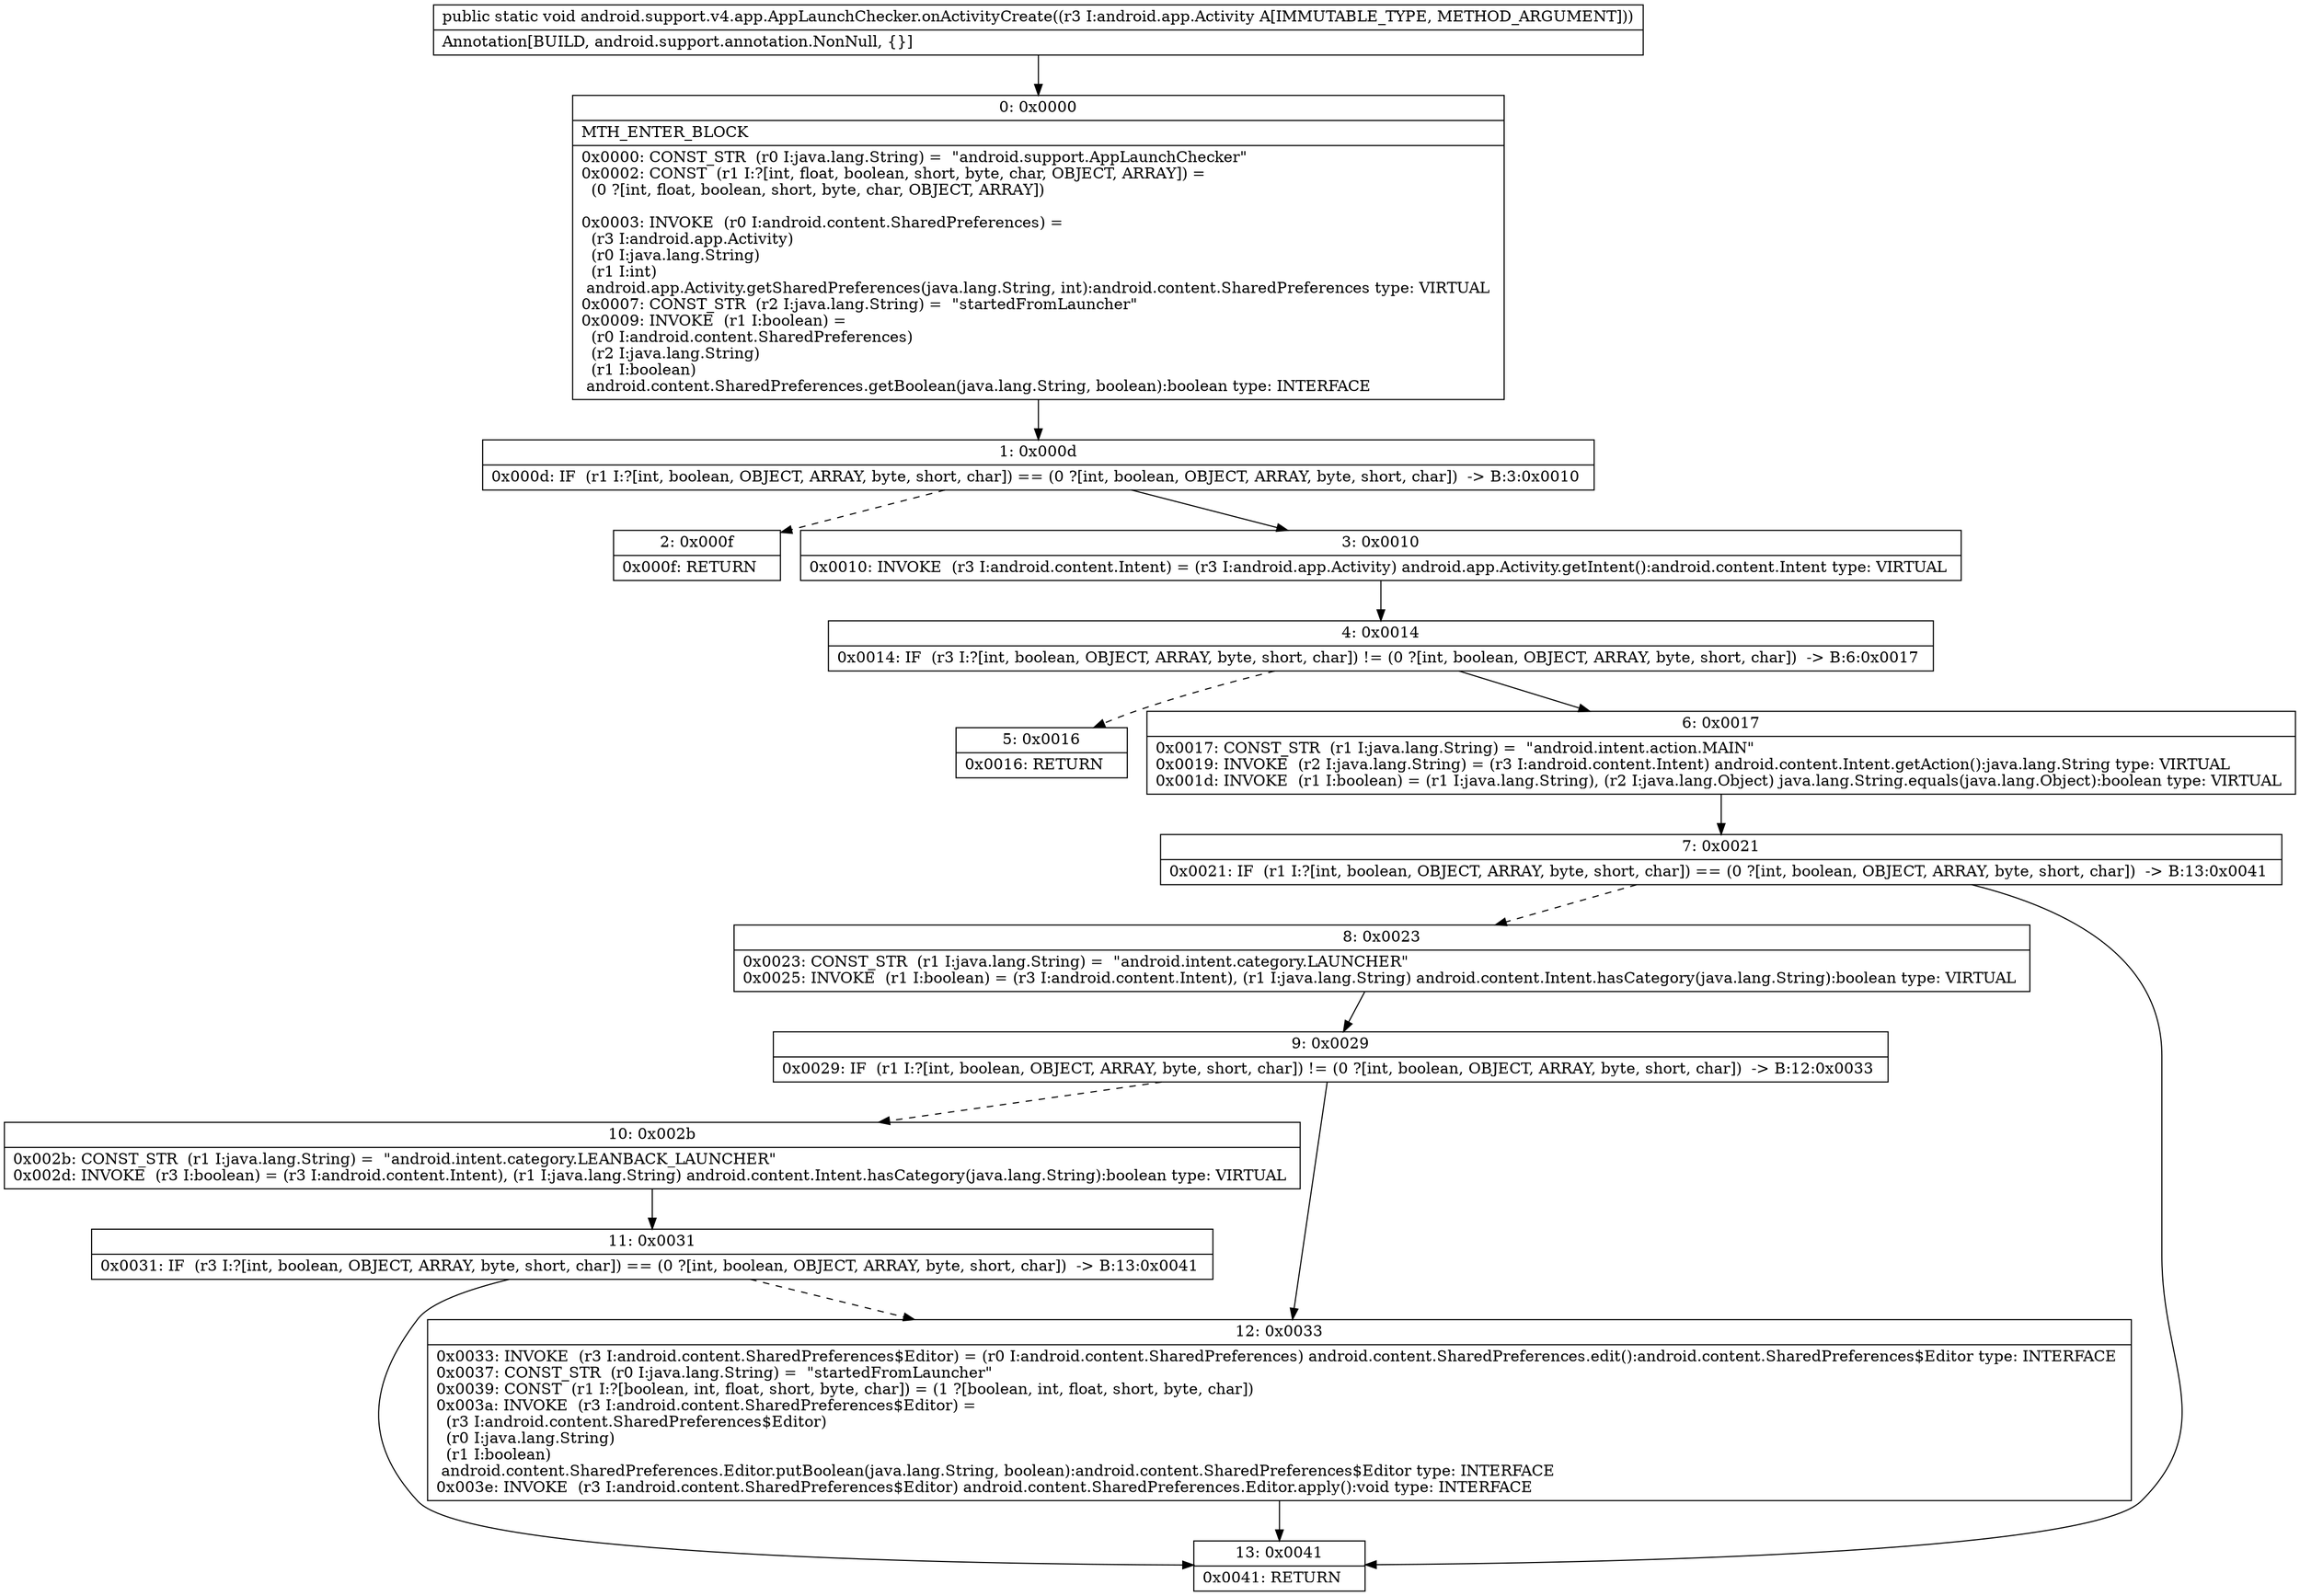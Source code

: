 digraph "CFG forandroid.support.v4.app.AppLaunchChecker.onActivityCreate(Landroid\/app\/Activity;)V" {
Node_0 [shape=record,label="{0\:\ 0x0000|MTH_ENTER_BLOCK\l|0x0000: CONST_STR  (r0 I:java.lang.String) =  \"android.support.AppLaunchChecker\" \l0x0002: CONST  (r1 I:?[int, float, boolean, short, byte, char, OBJECT, ARRAY]) = \l  (0 ?[int, float, boolean, short, byte, char, OBJECT, ARRAY])\l \l0x0003: INVOKE  (r0 I:android.content.SharedPreferences) = \l  (r3 I:android.app.Activity)\l  (r0 I:java.lang.String)\l  (r1 I:int)\l android.app.Activity.getSharedPreferences(java.lang.String, int):android.content.SharedPreferences type: VIRTUAL \l0x0007: CONST_STR  (r2 I:java.lang.String) =  \"startedFromLauncher\" \l0x0009: INVOKE  (r1 I:boolean) = \l  (r0 I:android.content.SharedPreferences)\l  (r2 I:java.lang.String)\l  (r1 I:boolean)\l android.content.SharedPreferences.getBoolean(java.lang.String, boolean):boolean type: INTERFACE \l}"];
Node_1 [shape=record,label="{1\:\ 0x000d|0x000d: IF  (r1 I:?[int, boolean, OBJECT, ARRAY, byte, short, char]) == (0 ?[int, boolean, OBJECT, ARRAY, byte, short, char])  \-\> B:3:0x0010 \l}"];
Node_2 [shape=record,label="{2\:\ 0x000f|0x000f: RETURN   \l}"];
Node_3 [shape=record,label="{3\:\ 0x0010|0x0010: INVOKE  (r3 I:android.content.Intent) = (r3 I:android.app.Activity) android.app.Activity.getIntent():android.content.Intent type: VIRTUAL \l}"];
Node_4 [shape=record,label="{4\:\ 0x0014|0x0014: IF  (r3 I:?[int, boolean, OBJECT, ARRAY, byte, short, char]) != (0 ?[int, boolean, OBJECT, ARRAY, byte, short, char])  \-\> B:6:0x0017 \l}"];
Node_5 [shape=record,label="{5\:\ 0x0016|0x0016: RETURN   \l}"];
Node_6 [shape=record,label="{6\:\ 0x0017|0x0017: CONST_STR  (r1 I:java.lang.String) =  \"android.intent.action.MAIN\" \l0x0019: INVOKE  (r2 I:java.lang.String) = (r3 I:android.content.Intent) android.content.Intent.getAction():java.lang.String type: VIRTUAL \l0x001d: INVOKE  (r1 I:boolean) = (r1 I:java.lang.String), (r2 I:java.lang.Object) java.lang.String.equals(java.lang.Object):boolean type: VIRTUAL \l}"];
Node_7 [shape=record,label="{7\:\ 0x0021|0x0021: IF  (r1 I:?[int, boolean, OBJECT, ARRAY, byte, short, char]) == (0 ?[int, boolean, OBJECT, ARRAY, byte, short, char])  \-\> B:13:0x0041 \l}"];
Node_8 [shape=record,label="{8\:\ 0x0023|0x0023: CONST_STR  (r1 I:java.lang.String) =  \"android.intent.category.LAUNCHER\" \l0x0025: INVOKE  (r1 I:boolean) = (r3 I:android.content.Intent), (r1 I:java.lang.String) android.content.Intent.hasCategory(java.lang.String):boolean type: VIRTUAL \l}"];
Node_9 [shape=record,label="{9\:\ 0x0029|0x0029: IF  (r1 I:?[int, boolean, OBJECT, ARRAY, byte, short, char]) != (0 ?[int, boolean, OBJECT, ARRAY, byte, short, char])  \-\> B:12:0x0033 \l}"];
Node_10 [shape=record,label="{10\:\ 0x002b|0x002b: CONST_STR  (r1 I:java.lang.String) =  \"android.intent.category.LEANBACK_LAUNCHER\" \l0x002d: INVOKE  (r3 I:boolean) = (r3 I:android.content.Intent), (r1 I:java.lang.String) android.content.Intent.hasCategory(java.lang.String):boolean type: VIRTUAL \l}"];
Node_11 [shape=record,label="{11\:\ 0x0031|0x0031: IF  (r3 I:?[int, boolean, OBJECT, ARRAY, byte, short, char]) == (0 ?[int, boolean, OBJECT, ARRAY, byte, short, char])  \-\> B:13:0x0041 \l}"];
Node_12 [shape=record,label="{12\:\ 0x0033|0x0033: INVOKE  (r3 I:android.content.SharedPreferences$Editor) = (r0 I:android.content.SharedPreferences) android.content.SharedPreferences.edit():android.content.SharedPreferences$Editor type: INTERFACE \l0x0037: CONST_STR  (r0 I:java.lang.String) =  \"startedFromLauncher\" \l0x0039: CONST  (r1 I:?[boolean, int, float, short, byte, char]) = (1 ?[boolean, int, float, short, byte, char]) \l0x003a: INVOKE  (r3 I:android.content.SharedPreferences$Editor) = \l  (r3 I:android.content.SharedPreferences$Editor)\l  (r0 I:java.lang.String)\l  (r1 I:boolean)\l android.content.SharedPreferences.Editor.putBoolean(java.lang.String, boolean):android.content.SharedPreferences$Editor type: INTERFACE \l0x003e: INVOKE  (r3 I:android.content.SharedPreferences$Editor) android.content.SharedPreferences.Editor.apply():void type: INTERFACE \l}"];
Node_13 [shape=record,label="{13\:\ 0x0041|0x0041: RETURN   \l}"];
MethodNode[shape=record,label="{public static void android.support.v4.app.AppLaunchChecker.onActivityCreate((r3 I:android.app.Activity A[IMMUTABLE_TYPE, METHOD_ARGUMENT]))  | Annotation[BUILD, android.support.annotation.NonNull, \{\}]\l}"];
MethodNode -> Node_0;
Node_0 -> Node_1;
Node_1 -> Node_2[style=dashed];
Node_1 -> Node_3;
Node_3 -> Node_4;
Node_4 -> Node_5[style=dashed];
Node_4 -> Node_6;
Node_6 -> Node_7;
Node_7 -> Node_8[style=dashed];
Node_7 -> Node_13;
Node_8 -> Node_9;
Node_9 -> Node_10[style=dashed];
Node_9 -> Node_12;
Node_10 -> Node_11;
Node_11 -> Node_12[style=dashed];
Node_11 -> Node_13;
Node_12 -> Node_13;
}

